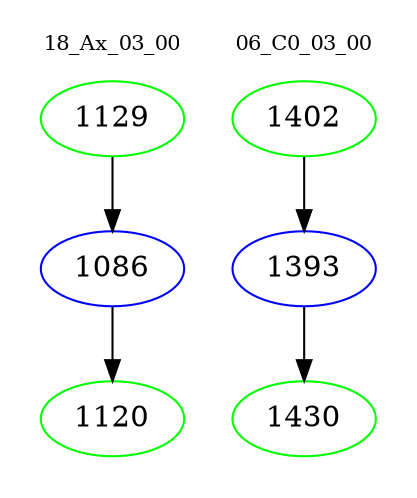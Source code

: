 digraph{
subgraph cluster_0 {
color = white
label = "18_Ax_03_00";
fontsize=10;
T0_1129 [label="1129", color="green"]
T0_1129 -> T0_1086 [color="black"]
T0_1086 [label="1086", color="blue"]
T0_1086 -> T0_1120 [color="black"]
T0_1120 [label="1120", color="green"]
}
subgraph cluster_1 {
color = white
label = "06_C0_03_00";
fontsize=10;
T1_1402 [label="1402", color="green"]
T1_1402 -> T1_1393 [color="black"]
T1_1393 [label="1393", color="blue"]
T1_1393 -> T1_1430 [color="black"]
T1_1430 [label="1430", color="green"]
}
}
